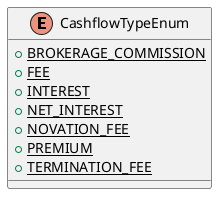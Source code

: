 @startuml

    enum CashflowTypeEnum [[CashflowTypeEnum.html]] {
        {static} +BROKERAGE_COMMISSION
        {static} +FEE
        {static} +INTEREST
        {static} +NET_INTEREST
        {static} +NOVATION_FEE
        {static} +PREMIUM
        {static} +TERMINATION_FEE
    }

@enduml
